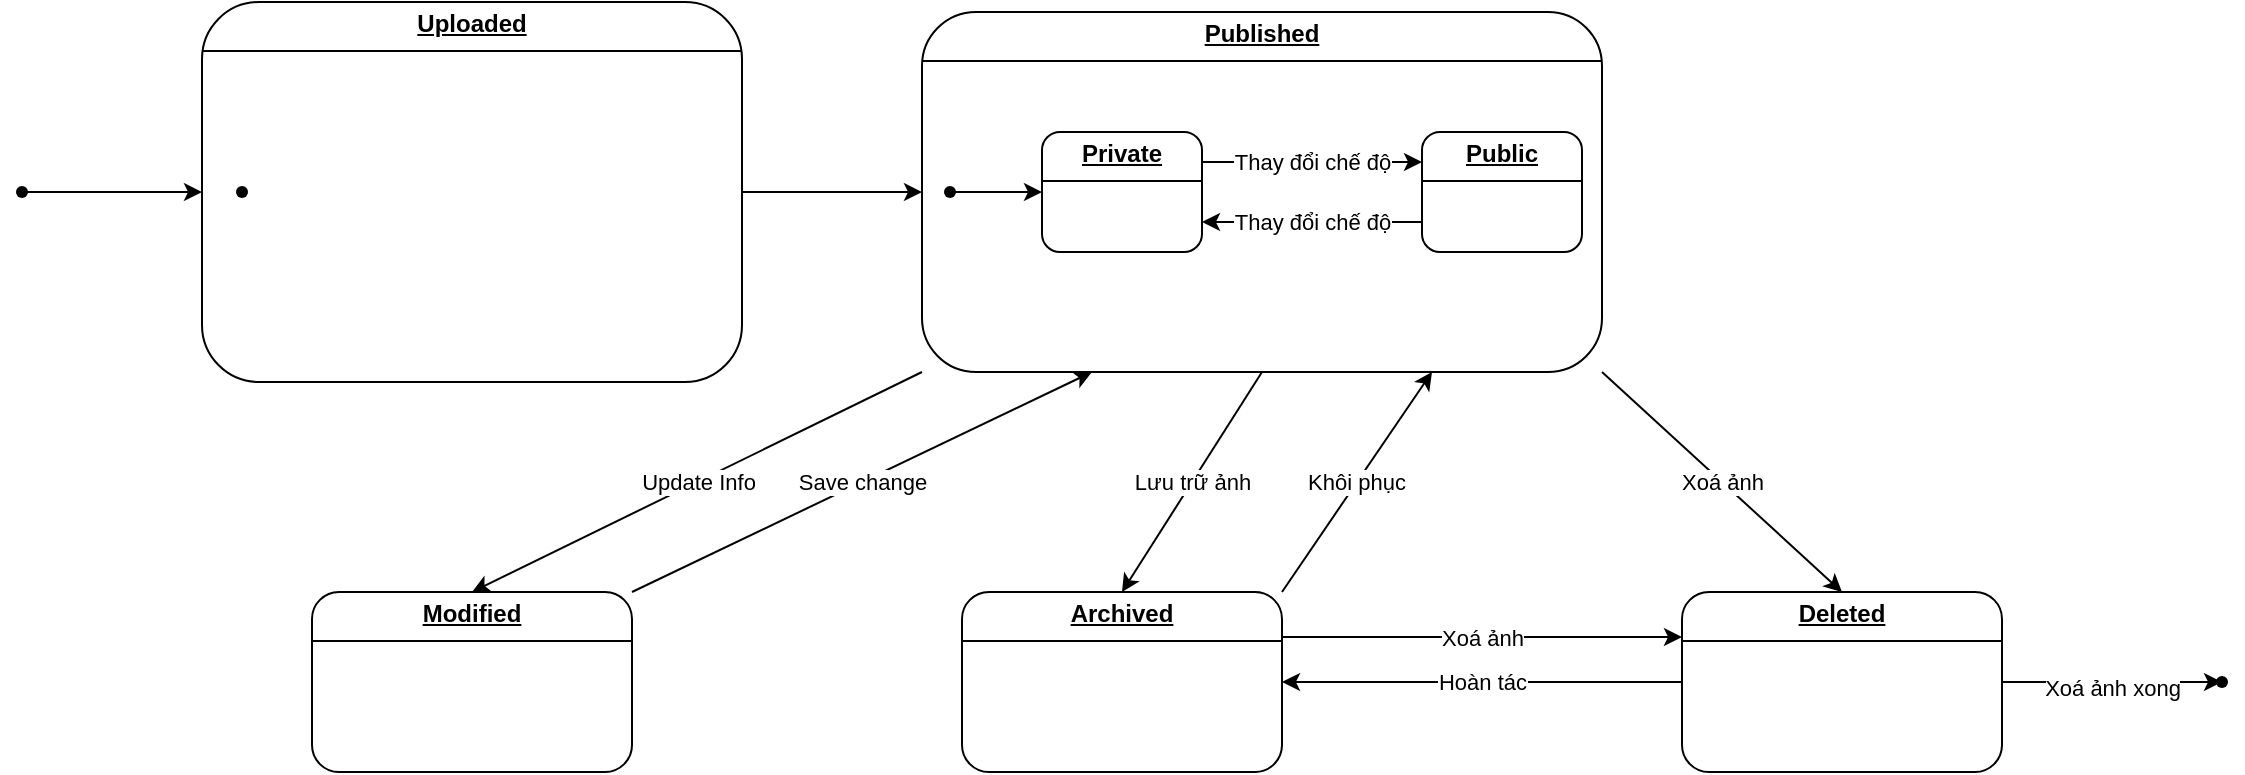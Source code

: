 <mxfile version="24.8.3">
  <diagram name="Trang-1" id="T8L_tKQehLqD5IShe_12">
    <mxGraphModel dx="1235" dy="669" grid="1" gridSize="10" guides="1" tooltips="1" connect="1" arrows="1" fold="1" page="1" pageScale="1" pageWidth="827" pageHeight="1169" math="0" shadow="0">
      <root>
        <mxCell id="0" />
        <mxCell id="1" parent="0" />
        <mxCell id="H1n2g7a09TPqQZJ90nSM-27" style="rounded=0;orthogonalLoop=1;jettySize=auto;html=1;entryX=0;entryY=0.5;entryDx=0;entryDy=0;exitX=0.483;exitY=0.167;exitDx=0;exitDy=0;exitPerimeter=0;" edge="1" parent="1" source="H1n2g7a09TPqQZJ90nSM-1" target="H1n2g7a09TPqQZJ90nSM-9">
          <mxGeometry relative="1" as="geometry" />
        </mxCell>
        <mxCell id="H1n2g7a09TPqQZJ90nSM-1" value="" style="shape=waypoint;sketch=0;fillStyle=solid;size=6;pointerEvents=1;points=[];fillColor=none;resizable=0;rotatable=0;perimeter=centerPerimeter;snapToPoint=1;" vertex="1" parent="1">
          <mxGeometry x="50" y="220" width="20" height="20" as="geometry" />
        </mxCell>
        <mxCell id="H1n2g7a09TPqQZJ90nSM-37" style="rounded=0;orthogonalLoop=1;jettySize=auto;html=1;exitX=1;exitY=0.5;exitDx=0;exitDy=0;entryX=0;entryY=0.5;entryDx=0;entryDy=0;" edge="1" parent="1" source="H1n2g7a09TPqQZJ90nSM-9" target="H1n2g7a09TPqQZJ90nSM-11">
          <mxGeometry relative="1" as="geometry" />
        </mxCell>
        <mxCell id="H1n2g7a09TPqQZJ90nSM-9" value="&lt;p style=&quot;margin:0px;margin-top:4px;text-align:center;text-decoration:underline;&quot;&gt;&lt;b&gt;Uploaded&lt;/b&gt;&lt;/p&gt;&lt;hr size=&quot;1&quot; style=&quot;border-style:solid;&quot;&gt;&lt;p style=&quot;margin:0px;margin-left:8px;&quot;&gt;&lt;br&gt;&lt;/p&gt;" style="verticalAlign=top;align=left;overflow=fill;html=1;whiteSpace=wrap;rounded=1;" vertex="1" parent="1">
          <mxGeometry x="150" y="135" width="270" height="190" as="geometry" />
        </mxCell>
        <mxCell id="H1n2g7a09TPqQZJ90nSM-29" value="Hoàn tác" style="edgeStyle=orthogonalEdgeStyle;rounded=0;orthogonalLoop=1;jettySize=auto;html=1;exitX=0;exitY=0.5;exitDx=0;exitDy=0;" edge="1" parent="1" source="H1n2g7a09TPqQZJ90nSM-12" target="H1n2g7a09TPqQZJ90nSM-14">
          <mxGeometry relative="1" as="geometry" />
        </mxCell>
        <mxCell id="H1n2g7a09TPqQZJ90nSM-33" style="edgeStyle=orthogonalEdgeStyle;rounded=0;orthogonalLoop=1;jettySize=auto;html=1;exitDx=0;exitDy=0;" edge="1" parent="1" source="H1n2g7a09TPqQZJ90nSM-34">
          <mxGeometry relative="1" as="geometry">
            <mxPoint x="1160" y="474.529" as="targetPoint" />
          </mxGeometry>
        </mxCell>
        <mxCell id="H1n2g7a09TPqQZJ90nSM-12" value="&lt;p style=&quot;margin:0px;margin-top:4px;text-align:center;text-decoration:underline;&quot;&gt;&lt;b&gt;Deleted&lt;/b&gt;&lt;/p&gt;&lt;hr size=&quot;1&quot; style=&quot;border-style:solid;&quot;&gt;&lt;p style=&quot;margin:0px;margin-left:8px;&quot;&gt;&lt;br&gt;&lt;/p&gt;" style="verticalAlign=top;align=left;overflow=fill;html=1;whiteSpace=wrap;rounded=1;" vertex="1" parent="1">
          <mxGeometry x="890" y="430" width="160" height="90" as="geometry" />
        </mxCell>
        <mxCell id="H1n2g7a09TPqQZJ90nSM-26" value="Save change" style="rounded=0;orthogonalLoop=1;jettySize=auto;html=1;exitX=1;exitY=0;exitDx=0;exitDy=0;entryX=0.25;entryY=1;entryDx=0;entryDy=0;" edge="1" parent="1" source="H1n2g7a09TPqQZJ90nSM-13" target="H1n2g7a09TPqQZJ90nSM-11">
          <mxGeometry relative="1" as="geometry" />
        </mxCell>
        <mxCell id="H1n2g7a09TPqQZJ90nSM-13" value="&lt;p style=&quot;margin:0px;margin-top:4px;text-align:center;text-decoration:underline;&quot;&gt;&lt;b&gt;Modified&lt;/b&gt;&lt;/p&gt;&lt;hr size=&quot;1&quot; style=&quot;border-style:solid;&quot;&gt;&lt;p style=&quot;margin:0px;margin-left:8px;&quot;&gt;&lt;br&gt;&lt;/p&gt;" style="verticalAlign=top;align=left;overflow=fill;html=1;whiteSpace=wrap;rounded=1;" vertex="1" parent="1">
          <mxGeometry x="205" y="430" width="160" height="90" as="geometry" />
        </mxCell>
        <mxCell id="H1n2g7a09TPqQZJ90nSM-30" value="Xoá ảnh" style="edgeStyle=orthogonalEdgeStyle;rounded=0;orthogonalLoop=1;jettySize=auto;html=1;exitX=1;exitY=0.25;exitDx=0;exitDy=0;entryX=0;entryY=0.25;entryDx=0;entryDy=0;" edge="1" parent="1" source="H1n2g7a09TPqQZJ90nSM-14" target="H1n2g7a09TPqQZJ90nSM-12">
          <mxGeometry relative="1" as="geometry" />
        </mxCell>
        <mxCell id="H1n2g7a09TPqQZJ90nSM-32" value="Khôi phục" style="rounded=0;orthogonalLoop=1;jettySize=auto;html=1;exitX=1;exitY=0;exitDx=0;exitDy=0;entryX=0.75;entryY=1;entryDx=0;entryDy=0;" edge="1" parent="1" source="H1n2g7a09TPqQZJ90nSM-14" target="H1n2g7a09TPqQZJ90nSM-11">
          <mxGeometry relative="1" as="geometry" />
        </mxCell>
        <mxCell id="H1n2g7a09TPqQZJ90nSM-14" value="&lt;p style=&quot;margin:0px;margin-top:4px;text-align:center;text-decoration:underline;&quot;&gt;&lt;b&gt;Archived&lt;/b&gt;&lt;/p&gt;&lt;hr size=&quot;1&quot; style=&quot;border-style:solid;&quot;&gt;&lt;p style=&quot;margin:0px;margin-left:8px;&quot;&gt;&lt;br&gt;&lt;/p&gt;" style="verticalAlign=top;align=left;overflow=fill;html=1;whiteSpace=wrap;rounded=1;" vertex="1" parent="1">
          <mxGeometry x="530" y="430" width="160" height="90" as="geometry" />
        </mxCell>
        <mxCell id="H1n2g7a09TPqQZJ90nSM-23" value="" style="group" vertex="1" connectable="0" parent="1">
          <mxGeometry x="510" y="140" width="340" height="180" as="geometry" />
        </mxCell>
        <mxCell id="H1n2g7a09TPqQZJ90nSM-11" value="&lt;p style=&quot;margin:0px;margin-top:4px;text-align:center;text-decoration:underline;&quot;&gt;&lt;b&gt;Published&lt;/b&gt;&lt;/p&gt;&lt;hr size=&quot;1&quot; style=&quot;border-style:solid;&quot;&gt;&lt;p style=&quot;margin:0px;margin-left:8px;&quot;&gt;&lt;br&gt;&lt;/p&gt;" style="verticalAlign=top;align=left;overflow=fill;html=1;whiteSpace=wrap;rounded=1;" vertex="1" parent="H1n2g7a09TPqQZJ90nSM-23">
          <mxGeometry width="340" height="180" as="geometry" />
        </mxCell>
        <mxCell id="H1n2g7a09TPqQZJ90nSM-18" value="Thay đổi chế độ" style="edgeStyle=orthogonalEdgeStyle;rounded=0;orthogonalLoop=1;jettySize=auto;html=1;exitX=1;exitY=0.25;exitDx=0;exitDy=0;entryX=0;entryY=0.25;entryDx=0;entryDy=0;" edge="1" parent="H1n2g7a09TPqQZJ90nSM-23" source="H1n2g7a09TPqQZJ90nSM-15" target="H1n2g7a09TPqQZJ90nSM-16">
          <mxGeometry relative="1" as="geometry" />
        </mxCell>
        <mxCell id="H1n2g7a09TPqQZJ90nSM-15" value="&lt;p style=&quot;margin:0px;margin-top:4px;text-align:center;text-decoration:underline;&quot;&gt;&lt;b&gt;Private&lt;/b&gt;&lt;/p&gt;&lt;hr size=&quot;1&quot; style=&quot;border-style:solid;&quot;&gt;&lt;p style=&quot;margin:0px;margin-left:8px;&quot;&gt;&lt;br&gt;&lt;/p&gt;" style="verticalAlign=top;align=left;overflow=fill;html=1;whiteSpace=wrap;rounded=1;" vertex="1" parent="H1n2g7a09TPqQZJ90nSM-23">
          <mxGeometry x="60" y="60" width="80" height="60" as="geometry" />
        </mxCell>
        <mxCell id="H1n2g7a09TPqQZJ90nSM-21" value="Thay đổi chế độ" style="edgeStyle=orthogonalEdgeStyle;rounded=0;orthogonalLoop=1;jettySize=auto;html=1;exitX=0;exitY=0.75;exitDx=0;exitDy=0;entryX=1;entryY=0.75;entryDx=0;entryDy=0;" edge="1" parent="H1n2g7a09TPqQZJ90nSM-23" source="H1n2g7a09TPqQZJ90nSM-16" target="H1n2g7a09TPqQZJ90nSM-15">
          <mxGeometry relative="1" as="geometry" />
        </mxCell>
        <mxCell id="H1n2g7a09TPqQZJ90nSM-16" value="&lt;p style=&quot;margin:0px;margin-top:4px;text-align:center;text-decoration:underline;&quot;&gt;&lt;b&gt;Public&lt;/b&gt;&lt;/p&gt;&lt;hr size=&quot;1&quot; style=&quot;border-style:solid;&quot;&gt;&lt;p style=&quot;margin:0px;margin-left:8px;&quot;&gt;&lt;br&gt;&lt;/p&gt;" style="verticalAlign=top;align=left;overflow=fill;html=1;whiteSpace=wrap;rounded=1;" vertex="1" parent="H1n2g7a09TPqQZJ90nSM-23">
          <mxGeometry x="250" y="60" width="80" height="60" as="geometry" />
        </mxCell>
        <mxCell id="H1n2g7a09TPqQZJ90nSM-22" style="edgeStyle=orthogonalEdgeStyle;rounded=0;orthogonalLoop=1;jettySize=auto;html=1;entryX=0;entryY=0.5;entryDx=0;entryDy=0;" edge="1" parent="H1n2g7a09TPqQZJ90nSM-23" source="H1n2g7a09TPqQZJ90nSM-17" target="H1n2g7a09TPqQZJ90nSM-15">
          <mxGeometry relative="1" as="geometry" />
        </mxCell>
        <mxCell id="H1n2g7a09TPqQZJ90nSM-17" value="" style="shape=waypoint;sketch=0;fillStyle=solid;size=6;pointerEvents=1;points=[];fillColor=none;resizable=0;rotatable=0;perimeter=centerPerimeter;snapToPoint=1;" vertex="1" parent="H1n2g7a09TPqQZJ90nSM-23">
          <mxGeometry x="4" y="80" width="20" height="20" as="geometry" />
        </mxCell>
        <mxCell id="H1n2g7a09TPqQZJ90nSM-25" value="Update Info" style="rounded=0;orthogonalLoop=1;jettySize=auto;html=1;exitX=0;exitY=1;exitDx=0;exitDy=0;entryX=0.5;entryY=0;entryDx=0;entryDy=0;" edge="1" parent="1" source="H1n2g7a09TPqQZJ90nSM-11" target="H1n2g7a09TPqQZJ90nSM-13">
          <mxGeometry relative="1" as="geometry" />
        </mxCell>
        <mxCell id="H1n2g7a09TPqQZJ90nSM-28" value="Xoá ảnh" style="rounded=0;orthogonalLoop=1;jettySize=auto;html=1;exitX=1;exitY=1;exitDx=0;exitDy=0;entryX=0.5;entryY=0;entryDx=0;entryDy=0;" edge="1" parent="1" source="H1n2g7a09TPqQZJ90nSM-11" target="H1n2g7a09TPqQZJ90nSM-12">
          <mxGeometry relative="1" as="geometry" />
        </mxCell>
        <mxCell id="H1n2g7a09TPqQZJ90nSM-31" value="Lưu trữ ảnh" style="rounded=0;orthogonalLoop=1;jettySize=auto;html=1;exitX=0.5;exitY=1;exitDx=0;exitDy=0;entryX=0.5;entryY=0;entryDx=0;entryDy=0;" edge="1" parent="1" source="H1n2g7a09TPqQZJ90nSM-11" target="H1n2g7a09TPqQZJ90nSM-14">
          <mxGeometry relative="1" as="geometry" />
        </mxCell>
        <mxCell id="H1n2g7a09TPqQZJ90nSM-35" value="" style="edgeStyle=orthogonalEdgeStyle;rounded=0;orthogonalLoop=1;jettySize=auto;html=1;exitX=1;exitY=0.5;exitDx=0;exitDy=0;" edge="1" parent="1" source="H1n2g7a09TPqQZJ90nSM-12" target="H1n2g7a09TPqQZJ90nSM-34">
          <mxGeometry relative="1" as="geometry">
            <mxPoint x="1160" y="474.529" as="targetPoint" />
            <mxPoint x="1050" y="475" as="sourcePoint" />
          </mxGeometry>
        </mxCell>
        <mxCell id="H1n2g7a09TPqQZJ90nSM-36" value="Xoá ảnh xong" style="edgeLabel;html=1;align=center;verticalAlign=middle;resizable=0;points=[];" vertex="1" connectable="0" parent="H1n2g7a09TPqQZJ90nSM-35">
          <mxGeometry x="-0.013" y="-3" relative="1" as="geometry">
            <mxPoint as="offset" />
          </mxGeometry>
        </mxCell>
        <mxCell id="H1n2g7a09TPqQZJ90nSM-34" value="" style="shape=waypoint;sketch=0;fillStyle=solid;size=6;pointerEvents=1;points=[];fillColor=none;resizable=0;rotatable=0;perimeter=centerPerimeter;snapToPoint=1;" vertex="1" parent="1">
          <mxGeometry x="1150" y="465" width="20" height="20" as="geometry" />
        </mxCell>
        <mxCell id="H1n2g7a09TPqQZJ90nSM-38" value="" style="shape=waypoint;sketch=0;fillStyle=solid;size=6;pointerEvents=1;points=[];fillColor=none;resizable=0;rotatable=0;perimeter=centerPerimeter;snapToPoint=1;" vertex="1" parent="1">
          <mxGeometry x="160" y="220" width="20" height="20" as="geometry" />
        </mxCell>
      </root>
    </mxGraphModel>
  </diagram>
</mxfile>
